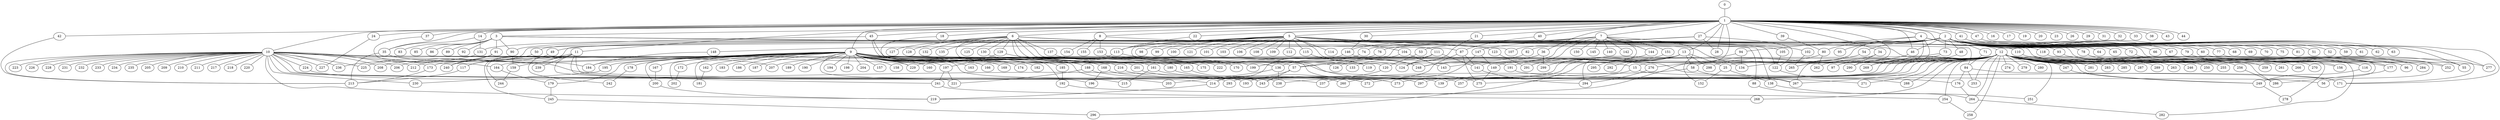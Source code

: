 
graph graphname {
    0 -- 1
1 -- 2
1 -- 3
1 -- 4
1 -- 5
1 -- 6
1 -- 7
1 -- 8
1 -- 9
1 -- 10
1 -- 11
1 -- 12
1 -- 13
1 -- 14
1 -- 15
1 -- 16
1 -- 17
1 -- 18
1 -- 19
1 -- 20
1 -- 21
1 -- 22
1 -- 23
1 -- 24
1 -- 25
1 -- 26
1 -- 27
1 -- 28
1 -- 29
1 -- 30
1 -- 31
1 -- 32
1 -- 33
1 -- 34
1 -- 35
1 -- 36
1 -- 37
1 -- 38
1 -- 39
1 -- 40
1 -- 41
1 -- 42
1 -- 43
1 -- 44
1 -- 45
1 -- 46
1 -- 47
2 -- 48
2 -- 49
2 -- 50
2 -- 51
2 -- 52
2 -- 53
2 -- 54
2 -- 55
2 -- 56
2 -- 57
2 -- 58
2 -- 59
2 -- 60
2 -- 61
2 -- 62
2 -- 63
2 -- 64
2 -- 65
2 -- 66
2 -- 67
2 -- 68
2 -- 69
2 -- 70
2 -- 71
2 -- 72
2 -- 73
2 -- 74
2 -- 75
2 -- 76
2 -- 77
2 -- 78
2 -- 79
2 -- 80
2 -- 81
2 -- 82
2 -- 46
3 -- 83
3 -- 84
3 -- 85
3 -- 86
3 -- 87
3 -- 88
3 -- 89
3 -- 90
3 -- 91
3 -- 92
4 -- 96
4 -- 97
4 -- 93
4 -- 94
4 -- 95
4 -- 267
5 -- 98
5 -- 99
5 -- 100
5 -- 101
5 -- 102
5 -- 103
5 -- 104
5 -- 105
5 -- 106
5 -- 107
5 -- 108
5 -- 109
5 -- 110
5 -- 111
5 -- 112
5 -- 113
5 -- 114
5 -- 115
5 -- 116
5 -- 117
5 -- 118
5 -- 119
5 -- 120
5 -- 121
6 -- 128
6 -- 130
6 -- 131
6 -- 132
6 -- 133
6 -- 134
6 -- 129
6 -- 136
6 -- 137
6 -- 138
6 -- 135
6 -- 139
6 -- 122
6 -- 123
6 -- 124
6 -- 125
6 -- 126
6 -- 127
7 -- 140
7 -- 141
7 -- 142
7 -- 143
7 -- 144
7 -- 145
7 -- 146
7 -- 147
7 -- 148
7 -- 149
7 -- 150
7 -- 151
7 -- 152
8 -- 154
8 -- 155
8 -- 156
8 -- 153
9 -- 157
9 -- 158
9 -- 159
9 -- 160
9 -- 161
9 -- 162
9 -- 163
9 -- 164
9 -- 165
9 -- 166
9 -- 167
9 -- 168
9 -- 169
9 -- 170
9 -- 171
9 -- 172
9 -- 173
9 -- 174
9 -- 175
9 -- 176
9 -- 177
9 -- 178
9 -- 179
9 -- 180
9 -- 181
9 -- 182
9 -- 183
9 -- 184
9 -- 185
9 -- 186
9 -- 187
9 -- 188
9 -- 189
9 -- 190
9 -- 191
9 -- 192
9 -- 193
9 -- 194
9 -- 195
9 -- 196
9 -- 197
9 -- 198
9 -- 199
9 -- 200
9 -- 201
9 -- 202
9 -- 203
9 -- 204
9 -- 229
9 -- 15
10 -- 205
10 -- 206
10 -- 207
10 -- 208
10 -- 209
10 -- 210
10 -- 211
10 -- 212
10 -- 213
10 -- 214
10 -- 215
10 -- 216
10 -- 217
10 -- 218
10 -- 219
10 -- 220
10 -- 221
10 -- 222
10 -- 223
10 -- 224
10 -- 225
10 -- 226
10 -- 227
10 -- 228
10 -- 229
10 -- 230
10 -- 231
10 -- 232
10 -- 233
10 -- 234
10 -- 235
10 -- 236
10 -- 237
10 -- 173
11 -- 238
11 -- 239
11 -- 240
11 -- 241
11 -- 242
11 -- 243
11 -- 244
11 -- 245
11 -- 117
12 -- 256
12 -- 258
12 -- 259
12 -- 260
12 -- 261
12 -- 262
12 -- 257
12 -- 264
12 -- 265
12 -- 266
12 -- 267
12 -- 268
12 -- 269
12 -- 270
12 -- 271
12 -- 272
12 -- 273
12 -- 274
12 -- 275
12 -- 276
12 -- 277
12 -- 278
12 -- 279
12 -- 280
12 -- 281
12 -- 282
12 -- 283
12 -- 284
12 -- 285
12 -- 286
12 -- 287
12 -- 288
12 -- 289
12 -- 290
12 -- 263
12 -- 246
12 -- 247
12 -- 248
12 -- 249
12 -- 250
12 -- 251
12 -- 252
12 -- 253
12 -- 254
12 -- 255
12 -- 55
12 -- 222
12 -- 57
13 -- 291
13 -- 292
13 -- 293
13 -- 294
13 -- 295
13 -- 296
13 -- 297
13 -- 298
13 -- 299
13 -- 58
13 -- 25
14 -- 131
14 -- 35
15 -- 139
15 -- 56
18 -- 175
21 -- 124
22 -- 113
24 -- 227
25 -- 267
25 -- 152
27 -- 122
27 -- 28
27 -- 208
27 -- 107
30 -- 146
34 -- 290
34 -- 298
35 -- 184
35 -- 213
36 -- 299
36 -- 248
37 -- 164
39 -- 80
40 -- 87
41 -- 277
42 -- 213
45 -- 57
45 -- 90
45 -- 165
46 -- 134
47 -- 171
48 -- 97
49 -- 212
50 -- 206
53 -- 120
54 -- 58
57 -- 214
57 -- 243
58 -- 237
58 -- 138
60 -- 252
71 -- 84
72 -- 177
73 -- 229
73 -- 269
74 -- 199
76 -- 136
77 -- 171
78 -- 96
78 -- 156
79 -- 284
80 -- 219
80 -- 262
82 -- 124
84 -- 253
84 -- 171
84 -- 176
87 -- 214
87 -- 141
87 -- 275
88 -- 264
90 -- 159
91 -- 225
91 -- 240
93 -- 177
94 -- 134
94 -- 238
102 -- 265
104 -- 143
104 -- 126
105 -- 122
110 -- 116
111 -- 141
111 -- 133
111 -- 124
113 -- 276
113 -- 207
115 -- 119
116 -- 249
117 -- 213
118 -- 249
120 -- 193
122 -- 288
123 -- 291
129 -- 275
129 -- 197
130 -- 175
131 -- 236
136 -- 238
136 -- 203
137 -- 248
138 -- 251
141 -- 294
144 -- 191
146 -- 214
146 -- 248
147 -- 149
147 -- 243
148 -- 184
149 -- 275
151 -- 291
153 -- 170
159 -- 244
161 -- 215
161 -- 267
162 -- 181
164 -- 179
165 -- 243
167 -- 200
168 -- 272
168 -- 196
172 -- 202
173 -- 213
176 -- 264
177 -- 286
178 -- 242
179 -- 245
180 -- 257
185 -- 192
188 -- 221
188 -- 260
191 -- 271
192 -- 254
195 -- 230
197 -- 241
197 -- 221
200 -- 219
201 -- 297
214 -- 219
216 -- 273
224 -- 293
241 -- 268
245 -- 296
247 -- 249
249 -- 278
254 -- 258
256 -- 286
264 -- 282
276 -- 294

}
